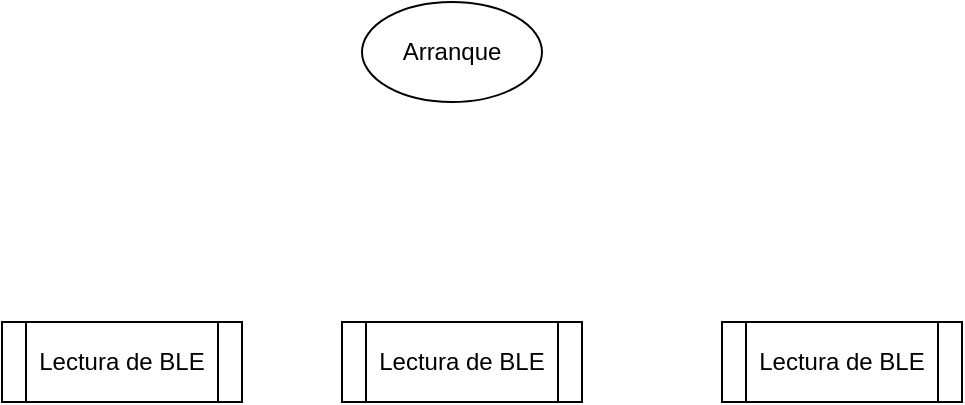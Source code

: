 <mxfile version="24.7.3" type="github">
  <diagram name="Página-1" id="EKfypellKAExrIpKotNy">
    <mxGraphModel dx="2261" dy="738" grid="1" gridSize="10" guides="1" tooltips="1" connect="1" arrows="1" fold="1" page="1" pageScale="1" pageWidth="827" pageHeight="1169" math="0" shadow="0">
      <root>
        <mxCell id="0" />
        <mxCell id="1" parent="0" />
        <mxCell id="NeD9bfuKWAq4XxlpSXdW-1" value="Arranque" style="ellipse;whiteSpace=wrap;html=1;" vertex="1" parent="1">
          <mxGeometry x="160" y="40" width="90" height="50" as="geometry" />
        </mxCell>
        <mxCell id="NeD9bfuKWAq4XxlpSXdW-2" value="Lectura de BLE" style="shape=process;whiteSpace=wrap;html=1;backgroundOutline=1;" vertex="1" parent="1">
          <mxGeometry x="-20" y="200" width="120" height="40" as="geometry" />
        </mxCell>
        <mxCell id="NeD9bfuKWAq4XxlpSXdW-3" value="Lectura de BLE" style="shape=process;whiteSpace=wrap;html=1;backgroundOutline=1;" vertex="1" parent="1">
          <mxGeometry x="150" y="200" width="120" height="40" as="geometry" />
        </mxCell>
        <mxCell id="NeD9bfuKWAq4XxlpSXdW-4" value="Lectura de BLE" style="shape=process;whiteSpace=wrap;html=1;backgroundOutline=1;" vertex="1" parent="1">
          <mxGeometry x="340" y="200" width="120" height="40" as="geometry" />
        </mxCell>
      </root>
    </mxGraphModel>
  </diagram>
</mxfile>
